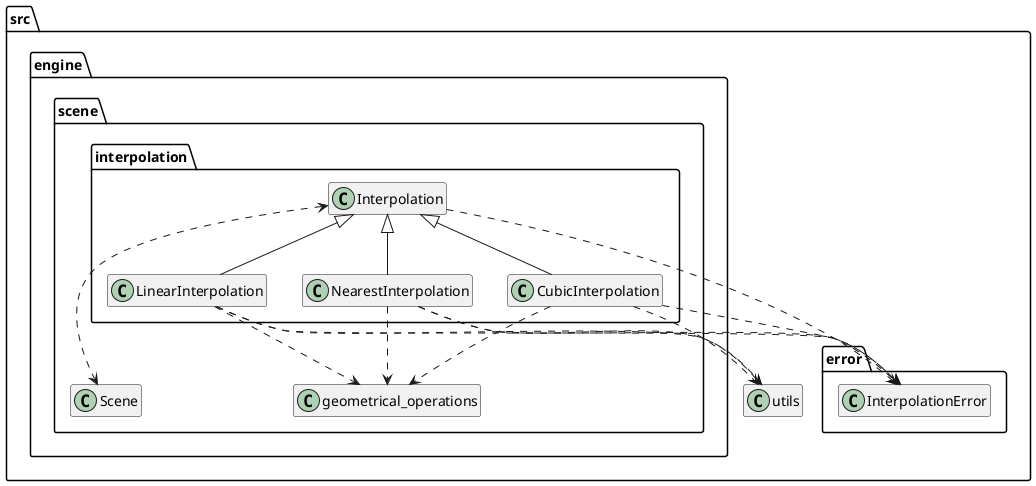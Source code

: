 @startuml

' Template file to use to create the diagrams od the packages.
' Every file must have a sub part called INTERNAL with the internal connections of the package and
' a sub part called EXTERNAL with the external parts.

!startsub INTERNAL

package src.engine.scene.interpolation {
    class src.engine.scene.interpolation.Interpolation
    class src.engine.scene.interpolation.LinearInterpolation
    class src.engine.scene.interpolation.NearestInterpolation
    class src.engine.scene.interpolation.CubicInterpolation
}

src.engine.scene.interpolation.LinearInterpolation -u-|> src.engine.scene.interpolation.Interpolation
src.engine.scene.interpolation.NearestInterpolation -u-|> src.engine.scene.interpolation.Interpolation
src.engine.scene.interpolation.CubicInterpolation -u-|> src.engine.scene.interpolation.Interpolation

!endsub

!startsub EXTERNAL
    src.engine.scene.interpolation.Interpolation ..> src.error.InterpolationError
    src.engine.scene.interpolation.Interpolation <...> src.engine.scene.Scene

    src.engine.scene.interpolation.LinearInterpolation ..> src.engine.scene.geometrical_operations
    src.engine.scene.interpolation.LinearInterpolation ..> src.utils
    src.engine.scene.interpolation.LinearInterpolation ..> src.error.InterpolationError
    src.engine.scene.interpolation.NearestInterpolation ..> src.engine.scene.geometrical_operations
    src.engine.scene.interpolation.NearestInterpolation ..> src.utils
    src.engine.scene.interpolation.NearestInterpolation ..> src.error.InterpolationError
    src.engine.scene.interpolation.CubicInterpolation ..> src.engine.scene.geometrical_operations
    src.engine.scene.interpolation.CubicInterpolation ..> src.utils
    src.engine.scene.interpolation.CubicInterpolation ..> src.error.InterpolationError
!endsub


' Code that will affect only the current diagram
' can be messy since it will not be imported
hide members

@enduml